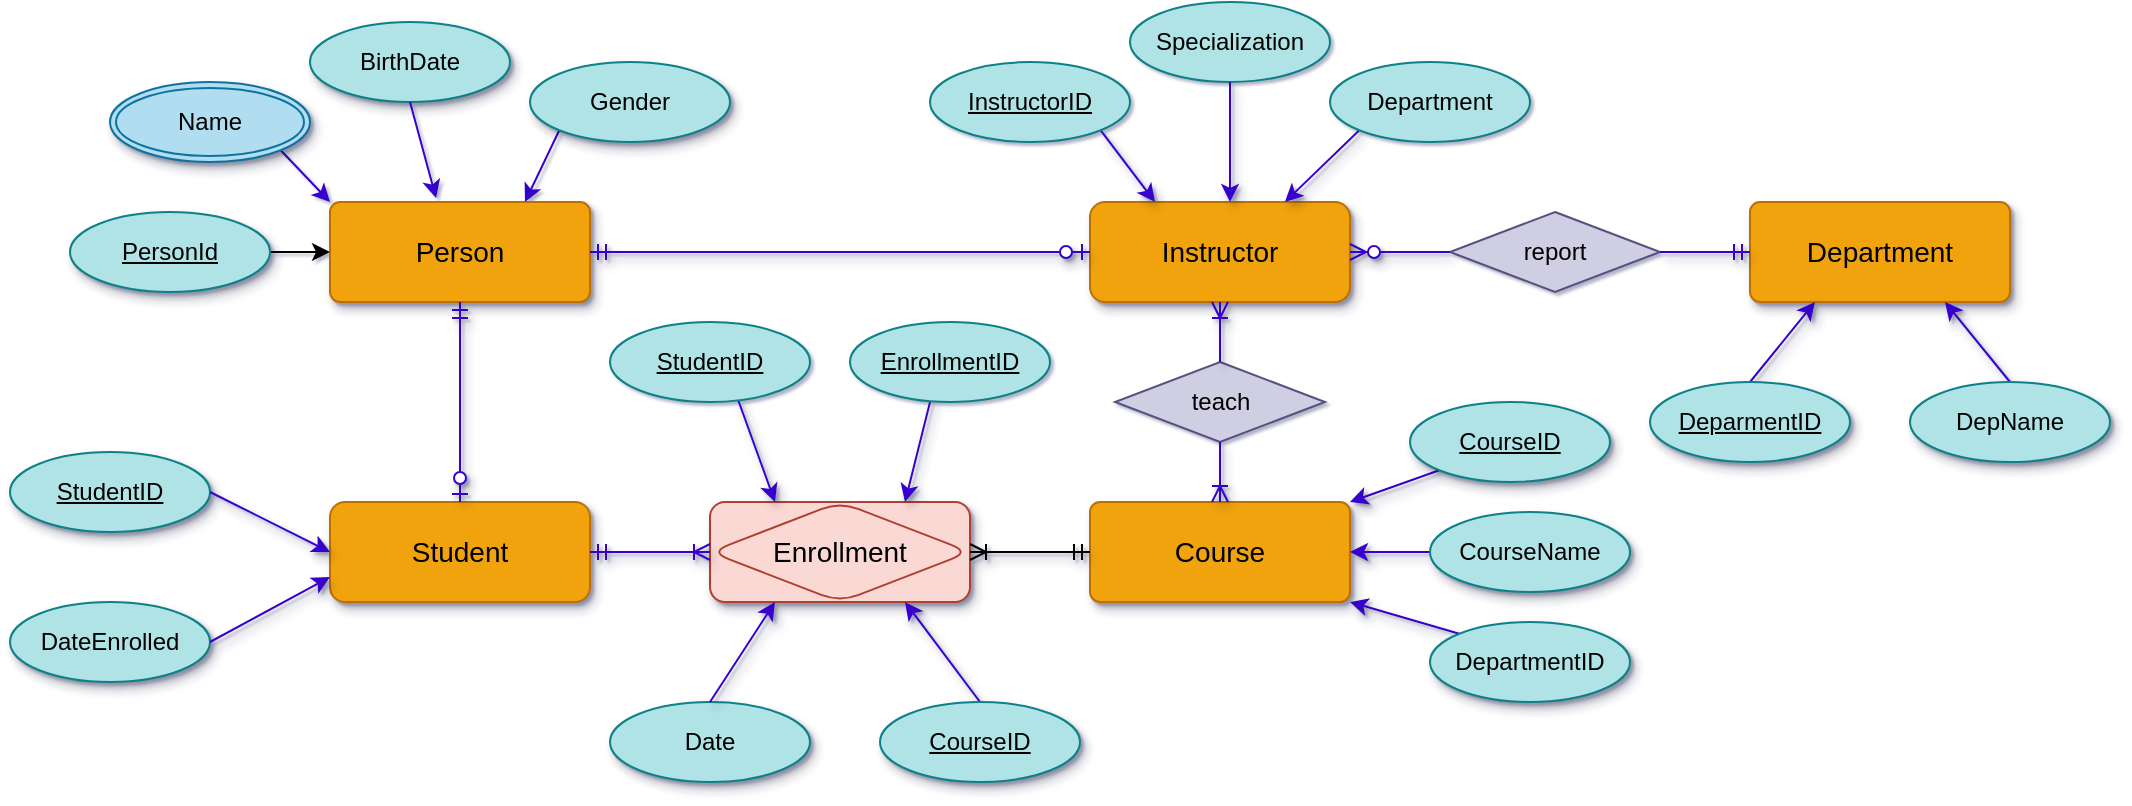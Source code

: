 <mxfile version="22.1.2" type="github">
  <diagram name="Page-1" id="WzHrJLc5DRaF-GkGW-xT">
    <mxGraphModel dx="1644" dy="1788" grid="1" gridSize="10" guides="1" tooltips="1" connect="1" arrows="1" fold="1" page="1" pageScale="1" pageWidth="850" pageHeight="1100" math="0" shadow="1">
      <root>
        <mxCell id="0" />
        <mxCell id="1" parent="0" />
        <mxCell id="BCNHIpplxCspctAXxtMK-1" value="&lt;font style=&quot;font-size: 14px;&quot;&gt;Enrollment&lt;/font&gt;" style="shape=associativeEntity;whiteSpace=wrap;html=1;align=center;fillStyle=auto;shadow=1;rounded=1;strokeColor=#ae4132;fillColor=#fad9d5;" parent="1" vertex="1">
          <mxGeometry x="240" y="170" width="130" height="50" as="geometry" />
        </mxCell>
        <mxCell id="BCNHIpplxCspctAXxtMK-4" value="&lt;font style=&quot;font-size: 14px;&quot;&gt;Student&lt;/font&gt;" style="whiteSpace=wrap;html=1;align=center;shadow=1;rounded=1;strokeColor=#BD7000;fillColor=#f0a30a;fontColor=#000000;" parent="1" vertex="1">
          <mxGeometry x="50" y="170" width="130" height="50" as="geometry" />
        </mxCell>
        <mxCell id="BCNHIpplxCspctAXxtMK-5" value="&lt;font style=&quot;font-size: 14px;&quot;&gt;Instructor&lt;/font&gt;" style="whiteSpace=wrap;html=1;align=center;shadow=1;rounded=1;strokeColor=#BD7000;fillColor=#f0a30a;fontColor=#000000;" parent="1" vertex="1">
          <mxGeometry x="430" y="20" width="130" height="50" as="geometry" />
        </mxCell>
        <mxCell id="BCNHIpplxCspctAXxtMK-7" value="&lt;font style=&quot;font-size: 14px;&quot;&gt;Course&lt;/font&gt;" style="rounded=1;arcSize=10;whiteSpace=wrap;html=1;align=center;shadow=1;strokeColor=#BD7000;fillColor=#f0a30a;fontColor=#000000;" parent="1" vertex="1">
          <mxGeometry x="430" y="170" width="130" height="50" as="geometry" />
        </mxCell>
        <mxCell id="BCNHIpplxCspctAXxtMK-8" value="" style="edgeStyle=entityRelationEdgeStyle;fontSize=12;html=1;endArrow=ERoneToMany;startArrow=ERmandOne;rounded=0;sourcePerimeterSpacing=-5;entryX=1;entryY=0.5;entryDx=0;entryDy=0;exitX=0;exitY=0.5;exitDx=0;exitDy=0;shadow=1;" parent="1" source="BCNHIpplxCspctAXxtMK-7" target="BCNHIpplxCspctAXxtMK-1" edge="1">
          <mxGeometry width="100" height="100" relative="1" as="geometry">
            <mxPoint x="720" y="240" as="sourcePoint" />
            <mxPoint x="160" y="420" as="targetPoint" />
          </mxGeometry>
        </mxCell>
        <mxCell id="BCNHIpplxCspctAXxtMK-9" value="" style="edgeStyle=entityRelationEdgeStyle;fontSize=12;html=1;endArrow=ERoneToMany;startArrow=ERmandOne;rounded=0;sourcePerimeterSpacing=-5;entryX=0;entryY=0.5;entryDx=0;entryDy=0;exitX=1;exitY=0.5;exitDx=0;exitDy=0;shadow=1;fillColor=#6a00ff;strokeColor=#3700CC;" parent="1" source="BCNHIpplxCspctAXxtMK-4" target="BCNHIpplxCspctAXxtMK-1" edge="1">
          <mxGeometry width="100" height="100" relative="1" as="geometry">
            <mxPoint x="270" y="260" as="sourcePoint" />
            <mxPoint x="200" y="260" as="targetPoint" />
          </mxGeometry>
        </mxCell>
        <mxCell id="BCNHIpplxCspctAXxtMK-10" value="teach" style="shape=rhombus;perimeter=rhombusPerimeter;whiteSpace=wrap;html=1;align=center;fillColor=#d0cee2;strokeColor=#56517e;" parent="1" vertex="1">
          <mxGeometry x="442.5" y="100" width="105" height="40" as="geometry" />
        </mxCell>
        <mxCell id="BCNHIpplxCspctAXxtMK-11" value="" style="fontSize=12;html=1;endArrow=ERoneToMany;rounded=0;exitX=0.5;exitY=0;exitDx=0;exitDy=0;entryX=0.5;entryY=1;entryDx=0;entryDy=0;shadow=1;fillColor=#6a00ff;strokeColor=#3700CC;" parent="1" source="BCNHIpplxCspctAXxtMK-10" target="BCNHIpplxCspctAXxtMK-5" edge="1">
          <mxGeometry width="100" height="100" relative="1" as="geometry">
            <mxPoint x="499.5" y="69.5" as="sourcePoint" />
            <mxPoint x="505" y="40" as="targetPoint" />
          </mxGeometry>
        </mxCell>
        <mxCell id="BCNHIpplxCspctAXxtMK-15" value="" style="fontSize=12;html=1;endArrow=ERoneToMany;rounded=0;exitX=0.5;exitY=1;exitDx=0;exitDy=0;entryX=0.5;entryY=0;entryDx=0;entryDy=0;shadow=1;fillColor=#6a00ff;strokeColor=#3700CC;" parent="1" source="BCNHIpplxCspctAXxtMK-10" target="BCNHIpplxCspctAXxtMK-7" edge="1">
          <mxGeometry width="100" height="100" relative="1" as="geometry">
            <mxPoint x="504.5" y="150" as="sourcePoint" />
            <mxPoint x="505" y="110" as="targetPoint" />
            <Array as="points" />
          </mxGeometry>
        </mxCell>
        <mxCell id="BCNHIpplxCspctAXxtMK-23" value="&lt;font style=&quot;font-size: 14px;&quot;&gt;Person&lt;/font&gt;" style="rounded=1;arcSize=10;whiteSpace=wrap;html=1;align=center;shadow=1;fillColor=#f0a30a;strokeColor=#BD7000;fontColor=#000000;" parent="1" vertex="1">
          <mxGeometry x="50" y="20" width="130" height="50" as="geometry" />
        </mxCell>
        <mxCell id="LV4r1BDne9E_TaelUsyk-1" value="&lt;font style=&quot;font-size: 14px;&quot;&gt;Department&lt;/font&gt;" style="rounded=1;arcSize=10;whiteSpace=wrap;html=1;align=center;shadow=1;fillColor=#f0a30a;fontColor=#000000;strokeColor=#BD7000;" vertex="1" parent="1">
          <mxGeometry x="760" y="20" width="130" height="50" as="geometry" />
        </mxCell>
        <mxCell id="LV4r1BDne9E_TaelUsyk-2" value="report" style="shape=rhombus;perimeter=rhombusPerimeter;whiteSpace=wrap;html=1;align=center;fillColor=#d0cee2;strokeColor=#56517e;" vertex="1" parent="1">
          <mxGeometry x="610" y="25" width="105" height="40" as="geometry" />
        </mxCell>
        <mxCell id="LV4r1BDne9E_TaelUsyk-3" value="" style="edgeStyle=entityRelationEdgeStyle;fontSize=12;html=1;endArrow=ERzeroToMany;endFill=1;rounded=0;exitX=0;exitY=0.5;exitDx=0;exitDy=0;entryX=1;entryY=0.5;entryDx=0;entryDy=0;shadow=1;fillColor=#6a00ff;strokeColor=#3700CC;" edge="1" parent="1" source="LV4r1BDne9E_TaelUsyk-2" target="BCNHIpplxCspctAXxtMK-5">
          <mxGeometry width="100" height="100" relative="1" as="geometry">
            <mxPoint x="550" y="310" as="sourcePoint" />
            <mxPoint x="650" y="210" as="targetPoint" />
          </mxGeometry>
        </mxCell>
        <mxCell id="LV4r1BDne9E_TaelUsyk-4" value="" style="edgeStyle=entityRelationEdgeStyle;fontSize=12;html=1;endArrow=ERmandOne;rounded=0;entryX=0;entryY=0.5;entryDx=0;entryDy=0;exitX=1;exitY=0.5;exitDx=0;exitDy=0;shadow=1;fillColor=#6a00ff;strokeColor=#3700CC;" edge="1" parent="1" source="LV4r1BDne9E_TaelUsyk-2" target="LV4r1BDne9E_TaelUsyk-1">
          <mxGeometry width="100" height="100" relative="1" as="geometry">
            <mxPoint x="550" y="310" as="sourcePoint" />
            <mxPoint x="650" y="210" as="targetPoint" />
          </mxGeometry>
        </mxCell>
        <mxCell id="LV4r1BDne9E_TaelUsyk-5" value="" style="fontSize=12;html=1;endArrow=ERzeroToOne;startArrow=ERmandOne;rounded=0;edgeStyle=orthogonalEdgeStyle;entryX=0.5;entryY=0;entryDx=0;entryDy=0;exitX=0.5;exitY=1;exitDx=0;exitDy=0;shadow=1;fillColor=#6a00ff;strokeColor=#3700CC;" edge="1" parent="1" source="BCNHIpplxCspctAXxtMK-23" target="BCNHIpplxCspctAXxtMK-4">
          <mxGeometry width="100" height="100" relative="1" as="geometry">
            <mxPoint x="110" y="80" as="sourcePoint" />
            <mxPoint x="110" y="160" as="targetPoint" />
          </mxGeometry>
        </mxCell>
        <mxCell id="LV4r1BDne9E_TaelUsyk-6" value="" style="edgeStyle=entityRelationEdgeStyle;fontSize=12;html=1;endArrow=ERzeroToOne;startArrow=ERmandOne;rounded=0;exitX=1;exitY=0.5;exitDx=0;exitDy=0;entryX=0;entryY=0.5;entryDx=0;entryDy=0;shadow=1;fillColor=#6a00ff;strokeColor=#3700CC;" edge="1" parent="1" source="BCNHIpplxCspctAXxtMK-23" target="BCNHIpplxCspctAXxtMK-5">
          <mxGeometry width="100" height="100" relative="1" as="geometry">
            <mxPoint x="330" y="310" as="sourcePoint" />
            <mxPoint x="430" y="210" as="targetPoint" />
          </mxGeometry>
        </mxCell>
        <mxCell id="LV4r1BDne9E_TaelUsyk-14" style="rounded=0;orthogonalLoop=1;jettySize=auto;html=1;exitX=1;exitY=1;exitDx=0;exitDy=0;entryX=0;entryY=0;entryDx=0;entryDy=0;fillColor=#6a00ff;strokeColor=#3700CC;" edge="1" parent="1" source="LV4r1BDne9E_TaelUsyk-7" target="BCNHIpplxCspctAXxtMK-23">
          <mxGeometry relative="1" as="geometry" />
        </mxCell>
        <mxCell id="LV4r1BDne9E_TaelUsyk-7" value="Name" style="ellipse;shape=doubleEllipse;margin=3;whiteSpace=wrap;html=1;align=center;shadow=1;fillColor=#b1ddf0;strokeColor=#10739e;" vertex="1" parent="1">
          <mxGeometry x="-60" y="-40" width="100" height="40" as="geometry" />
        </mxCell>
        <mxCell id="LV4r1BDne9E_TaelUsyk-13" style="edgeStyle=orthogonalEdgeStyle;rounded=0;orthogonalLoop=1;jettySize=auto;html=1;exitX=1;exitY=0.5;exitDx=0;exitDy=0;" edge="1" parent="1" source="LV4r1BDne9E_TaelUsyk-8" target="BCNHIpplxCspctAXxtMK-23">
          <mxGeometry relative="1" as="geometry" />
        </mxCell>
        <mxCell id="LV4r1BDne9E_TaelUsyk-8" value="PersonId" style="ellipse;whiteSpace=wrap;html=1;align=center;fontStyle=4;shadow=1;fillColor=#b0e3e6;strokeColor=#0e8088;" vertex="1" parent="1">
          <mxGeometry x="-80" y="25" width="100" height="40" as="geometry" />
        </mxCell>
        <mxCell id="LV4r1BDne9E_TaelUsyk-9" value="BirthDate" style="ellipse;whiteSpace=wrap;html=1;align=center;shadow=1;fillColor=#b0e3e6;strokeColor=#0e8088;" vertex="1" parent="1">
          <mxGeometry x="40" y="-70" width="100" height="40" as="geometry" />
        </mxCell>
        <mxCell id="LV4r1BDne9E_TaelUsyk-16" style="rounded=0;orthogonalLoop=1;jettySize=auto;html=1;exitX=0;exitY=1;exitDx=0;exitDy=0;entryX=0.75;entryY=0;entryDx=0;entryDy=0;fillColor=#6a00ff;strokeColor=#3700CC;" edge="1" parent="1" source="LV4r1BDne9E_TaelUsyk-10" target="BCNHIpplxCspctAXxtMK-23">
          <mxGeometry relative="1" as="geometry" />
        </mxCell>
        <mxCell id="LV4r1BDne9E_TaelUsyk-10" value="Gender" style="ellipse;whiteSpace=wrap;html=1;align=center;shadow=1;fillColor=#b0e3e6;strokeColor=#0e8088;" vertex="1" parent="1">
          <mxGeometry x="150" y="-50" width="100" height="40" as="geometry" />
        </mxCell>
        <mxCell id="LV4r1BDne9E_TaelUsyk-15" style="rounded=0;orthogonalLoop=1;jettySize=auto;html=1;exitX=0.5;exitY=1;exitDx=0;exitDy=0;entryX=0.408;entryY=-0.04;entryDx=0;entryDy=0;entryPerimeter=0;fillColor=#6a00ff;strokeColor=#3700CC;" edge="1" parent="1" source="LV4r1BDne9E_TaelUsyk-9" target="BCNHIpplxCspctAXxtMK-23">
          <mxGeometry relative="1" as="geometry">
            <mxPoint x="90" y="10" as="targetPoint" />
          </mxGeometry>
        </mxCell>
        <mxCell id="LV4r1BDne9E_TaelUsyk-17" value="StudentID" style="ellipse;whiteSpace=wrap;html=1;align=center;fontStyle=4;shadow=1;fillColor=#b0e3e6;strokeColor=#0e8088;" vertex="1" parent="1">
          <mxGeometry x="-110" y="145" width="100" height="40" as="geometry" />
        </mxCell>
        <mxCell id="LV4r1BDne9E_TaelUsyk-19" value="DateEnrolled" style="ellipse;whiteSpace=wrap;html=1;align=center;shadow=1;fillColor=#b0e3e6;strokeColor=#0e8088;" vertex="1" parent="1">
          <mxGeometry x="-110" y="220" width="100" height="40" as="geometry" />
        </mxCell>
        <mxCell id="LV4r1BDne9E_TaelUsyk-20" style="rounded=0;orthogonalLoop=1;jettySize=auto;html=1;exitX=1;exitY=0.5;exitDx=0;exitDy=0;entryX=0;entryY=0.5;entryDx=0;entryDy=0;shadow=1;fillColor=#6a00ff;strokeColor=#3700CC;" edge="1" parent="1" source="LV4r1BDne9E_TaelUsyk-17" target="BCNHIpplxCspctAXxtMK-4">
          <mxGeometry relative="1" as="geometry" />
        </mxCell>
        <mxCell id="LV4r1BDne9E_TaelUsyk-21" style="rounded=0;orthogonalLoop=1;jettySize=auto;html=1;exitX=1;exitY=0.5;exitDx=0;exitDy=0;entryX=0;entryY=0.75;entryDx=0;entryDy=0;shadow=1;fillColor=#6a00ff;strokeColor=#3700CC;" edge="1" parent="1" source="LV4r1BDne9E_TaelUsyk-19" target="BCNHIpplxCspctAXxtMK-4">
          <mxGeometry relative="1" as="geometry" />
        </mxCell>
        <mxCell id="LV4r1BDne9E_TaelUsyk-22" value="Specialization" style="ellipse;whiteSpace=wrap;html=1;align=center;fillColor=#b0e3e6;strokeColor=#0e8088;" vertex="1" parent="1">
          <mxGeometry x="450" y="-80" width="100" height="40" as="geometry" />
        </mxCell>
        <mxCell id="LV4r1BDne9E_TaelUsyk-27" style="rounded=0;orthogonalLoop=1;jettySize=auto;html=1;exitX=1;exitY=1;exitDx=0;exitDy=0;entryX=0.25;entryY=0;entryDx=0;entryDy=0;shadow=1;fillColor=#6a00ff;strokeColor=#3700CC;" edge="1" parent="1" source="LV4r1BDne9E_TaelUsyk-23" target="BCNHIpplxCspctAXxtMK-5">
          <mxGeometry relative="1" as="geometry" />
        </mxCell>
        <mxCell id="LV4r1BDne9E_TaelUsyk-23" value="InstructorID" style="ellipse;whiteSpace=wrap;html=1;align=center;fontStyle=4;fillColor=#b0e3e6;strokeColor=#0e8088;" vertex="1" parent="1">
          <mxGeometry x="350" y="-50" width="100" height="40" as="geometry" />
        </mxCell>
        <mxCell id="LV4r1BDne9E_TaelUsyk-26" style="rounded=0;orthogonalLoop=1;jettySize=auto;html=1;exitX=0;exitY=1;exitDx=0;exitDy=0;entryX=0.75;entryY=0;entryDx=0;entryDy=0;shadow=1;fillColor=#6a00ff;strokeColor=#3700CC;" edge="1" parent="1" source="LV4r1BDne9E_TaelUsyk-24" target="BCNHIpplxCspctAXxtMK-5">
          <mxGeometry relative="1" as="geometry" />
        </mxCell>
        <mxCell id="LV4r1BDne9E_TaelUsyk-24" value="Department" style="ellipse;whiteSpace=wrap;html=1;align=center;fillColor=#b0e3e6;strokeColor=#0e8088;" vertex="1" parent="1">
          <mxGeometry x="550" y="-50" width="100" height="40" as="geometry" />
        </mxCell>
        <mxCell id="LV4r1BDne9E_TaelUsyk-25" style="rounded=0;orthogonalLoop=1;jettySize=auto;html=1;exitX=0.5;exitY=1;exitDx=0;exitDy=0;shadow=1;fillColor=#6a00ff;strokeColor=#3700CC;" edge="1" parent="1" source="LV4r1BDne9E_TaelUsyk-22">
          <mxGeometry relative="1" as="geometry">
            <mxPoint x="500" y="20" as="targetPoint" />
          </mxGeometry>
        </mxCell>
        <mxCell id="LV4r1BDne9E_TaelUsyk-38" style="rounded=0;orthogonalLoop=1;jettySize=auto;html=1;exitX=0.5;exitY=0;exitDx=0;exitDy=0;entryX=0.25;entryY=0;entryDx=0;entryDy=0;shadow=1;fillColor=#6a00ff;strokeColor=#3700CC;" edge="1" parent="1" source="LV4r1BDne9E_TaelUsyk-34" target="BCNHIpplxCspctAXxtMK-1">
          <mxGeometry relative="1" as="geometry" />
        </mxCell>
        <mxCell id="LV4r1BDne9E_TaelUsyk-34" value="StudentID" style="ellipse;whiteSpace=wrap;html=1;align=center;fontStyle=4;fillColor=#b0e3e6;strokeColor=#0e8088;" vertex="1" parent="1">
          <mxGeometry x="190" y="80" width="100" height="40" as="geometry" />
        </mxCell>
        <mxCell id="LV4r1BDne9E_TaelUsyk-37" style="rounded=0;orthogonalLoop=1;jettySize=auto;html=1;exitX=0.5;exitY=0;exitDx=0;exitDy=0;entryX=0.75;entryY=0;entryDx=0;entryDy=0;shadow=1;fillColor=#6a00ff;strokeColor=#3700CC;" edge="1" parent="1" source="LV4r1BDne9E_TaelUsyk-35" target="BCNHIpplxCspctAXxtMK-1">
          <mxGeometry relative="1" as="geometry" />
        </mxCell>
        <mxCell id="LV4r1BDne9E_TaelUsyk-35" value="EnrollmentID" style="ellipse;whiteSpace=wrap;html=1;align=center;fontStyle=4;fillColor=#b0e3e6;strokeColor=#0e8088;" vertex="1" parent="1">
          <mxGeometry x="310" y="80" width="100" height="40" as="geometry" />
        </mxCell>
        <mxCell id="LV4r1BDne9E_TaelUsyk-39" style="rounded=0;orthogonalLoop=1;jettySize=auto;html=1;exitX=0.5;exitY=0;exitDx=0;exitDy=0;entryX=0.75;entryY=1;entryDx=0;entryDy=0;shadow=1;fillColor=#6a00ff;strokeColor=#3700CC;" edge="1" parent="1" source="LV4r1BDne9E_TaelUsyk-36" target="BCNHIpplxCspctAXxtMK-1">
          <mxGeometry relative="1" as="geometry" />
        </mxCell>
        <mxCell id="LV4r1BDne9E_TaelUsyk-36" value="CourseID" style="ellipse;whiteSpace=wrap;html=1;align=center;fontStyle=4;shadow=1;fillColor=#b0e3e6;strokeColor=#0e8088;" vertex="1" parent="1">
          <mxGeometry x="325" y="270" width="100" height="40" as="geometry" />
        </mxCell>
        <mxCell id="LV4r1BDne9E_TaelUsyk-40" value="Date" style="ellipse;whiteSpace=wrap;html=1;align=center;shadow=1;fillColor=#b0e3e6;strokeColor=#0e8088;" vertex="1" parent="1">
          <mxGeometry x="190" y="270" width="100" height="40" as="geometry" />
        </mxCell>
        <mxCell id="LV4r1BDne9E_TaelUsyk-41" style="rounded=0;orthogonalLoop=1;jettySize=auto;html=1;exitX=0.5;exitY=0;exitDx=0;exitDy=0;entryX=0.25;entryY=1;entryDx=0;entryDy=0;shadow=1;fillColor=#6a00ff;strokeColor=#3700CC;" edge="1" parent="1" source="LV4r1BDne9E_TaelUsyk-40" target="BCNHIpplxCspctAXxtMK-1">
          <mxGeometry relative="1" as="geometry" />
        </mxCell>
        <mxCell id="LV4r1BDne9E_TaelUsyk-46" style="rounded=0;orthogonalLoop=1;jettySize=auto;html=1;exitX=0;exitY=1;exitDx=0;exitDy=0;entryX=1;entryY=0;entryDx=0;entryDy=0;shadow=1;fillColor=#6a00ff;strokeColor=#3700CC;" edge="1" parent="1" source="LV4r1BDne9E_TaelUsyk-42" target="BCNHIpplxCspctAXxtMK-7">
          <mxGeometry relative="1" as="geometry" />
        </mxCell>
        <mxCell id="LV4r1BDne9E_TaelUsyk-42" value="CourseID" style="ellipse;whiteSpace=wrap;html=1;align=center;fontStyle=4;shadow=1;fillColor=#b0e3e6;strokeColor=#0e8088;" vertex="1" parent="1">
          <mxGeometry x="590" y="120" width="100" height="40" as="geometry" />
        </mxCell>
        <mxCell id="LV4r1BDne9E_TaelUsyk-47" style="edgeStyle=orthogonalEdgeStyle;rounded=0;orthogonalLoop=1;jettySize=auto;html=1;exitX=0;exitY=0.5;exitDx=0;exitDy=0;entryX=1;entryY=0.5;entryDx=0;entryDy=0;shadow=1;fillColor=#6a00ff;strokeColor=#3700CC;" edge="1" parent="1" source="LV4r1BDne9E_TaelUsyk-43" target="BCNHIpplxCspctAXxtMK-7">
          <mxGeometry relative="1" as="geometry" />
        </mxCell>
        <mxCell id="LV4r1BDne9E_TaelUsyk-43" value="CourseName" style="ellipse;whiteSpace=wrap;html=1;align=center;shadow=1;fillColor=#b0e3e6;strokeColor=#0e8088;" vertex="1" parent="1">
          <mxGeometry x="600" y="175" width="100" height="40" as="geometry" />
        </mxCell>
        <mxCell id="LV4r1BDne9E_TaelUsyk-48" style="rounded=0;orthogonalLoop=1;jettySize=auto;html=1;exitX=0;exitY=0;exitDx=0;exitDy=0;entryX=1;entryY=1;entryDx=0;entryDy=0;shadow=1;fillColor=#6a00ff;strokeColor=#3700CC;" edge="1" parent="1" source="LV4r1BDne9E_TaelUsyk-44" target="BCNHIpplxCspctAXxtMK-7">
          <mxGeometry relative="1" as="geometry" />
        </mxCell>
        <mxCell id="LV4r1BDne9E_TaelUsyk-44" value="DepartmentID" style="ellipse;whiteSpace=wrap;html=1;align=center;shadow=1;fillColor=#b0e3e6;strokeColor=#0e8088;" vertex="1" parent="1">
          <mxGeometry x="600" y="230" width="100" height="40" as="geometry" />
        </mxCell>
        <mxCell id="LV4r1BDne9E_TaelUsyk-52" style="rounded=0;orthogonalLoop=1;jettySize=auto;html=1;exitX=0.5;exitY=0;exitDx=0;exitDy=0;entryX=0.25;entryY=1;entryDx=0;entryDy=0;shadow=1;fillColor=#6a00ff;strokeColor=#3700CC;" edge="1" parent="1" source="LV4r1BDne9E_TaelUsyk-49" target="LV4r1BDne9E_TaelUsyk-1">
          <mxGeometry relative="1" as="geometry" />
        </mxCell>
        <mxCell id="LV4r1BDne9E_TaelUsyk-49" value="DeparmentID" style="ellipse;whiteSpace=wrap;html=1;align=center;fontStyle=4;shadow=1;fillColor=#b0e3e6;strokeColor=#0e8088;" vertex="1" parent="1">
          <mxGeometry x="710" y="110" width="100" height="40" as="geometry" />
        </mxCell>
        <mxCell id="LV4r1BDne9E_TaelUsyk-53" style="rounded=0;orthogonalLoop=1;jettySize=auto;html=1;exitX=0.5;exitY=0;exitDx=0;exitDy=0;entryX=0.75;entryY=1;entryDx=0;entryDy=0;shadow=1;fillColor=#6a00ff;strokeColor=#3700CC;" edge="1" parent="1" source="LV4r1BDne9E_TaelUsyk-51" target="LV4r1BDne9E_TaelUsyk-1">
          <mxGeometry relative="1" as="geometry" />
        </mxCell>
        <mxCell id="LV4r1BDne9E_TaelUsyk-51" value="DepName" style="ellipse;whiteSpace=wrap;html=1;align=center;shadow=1;fillColor=#b0e3e6;strokeColor=#0e8088;" vertex="1" parent="1">
          <mxGeometry x="840" y="110" width="100" height="40" as="geometry" />
        </mxCell>
      </root>
    </mxGraphModel>
  </diagram>
</mxfile>

